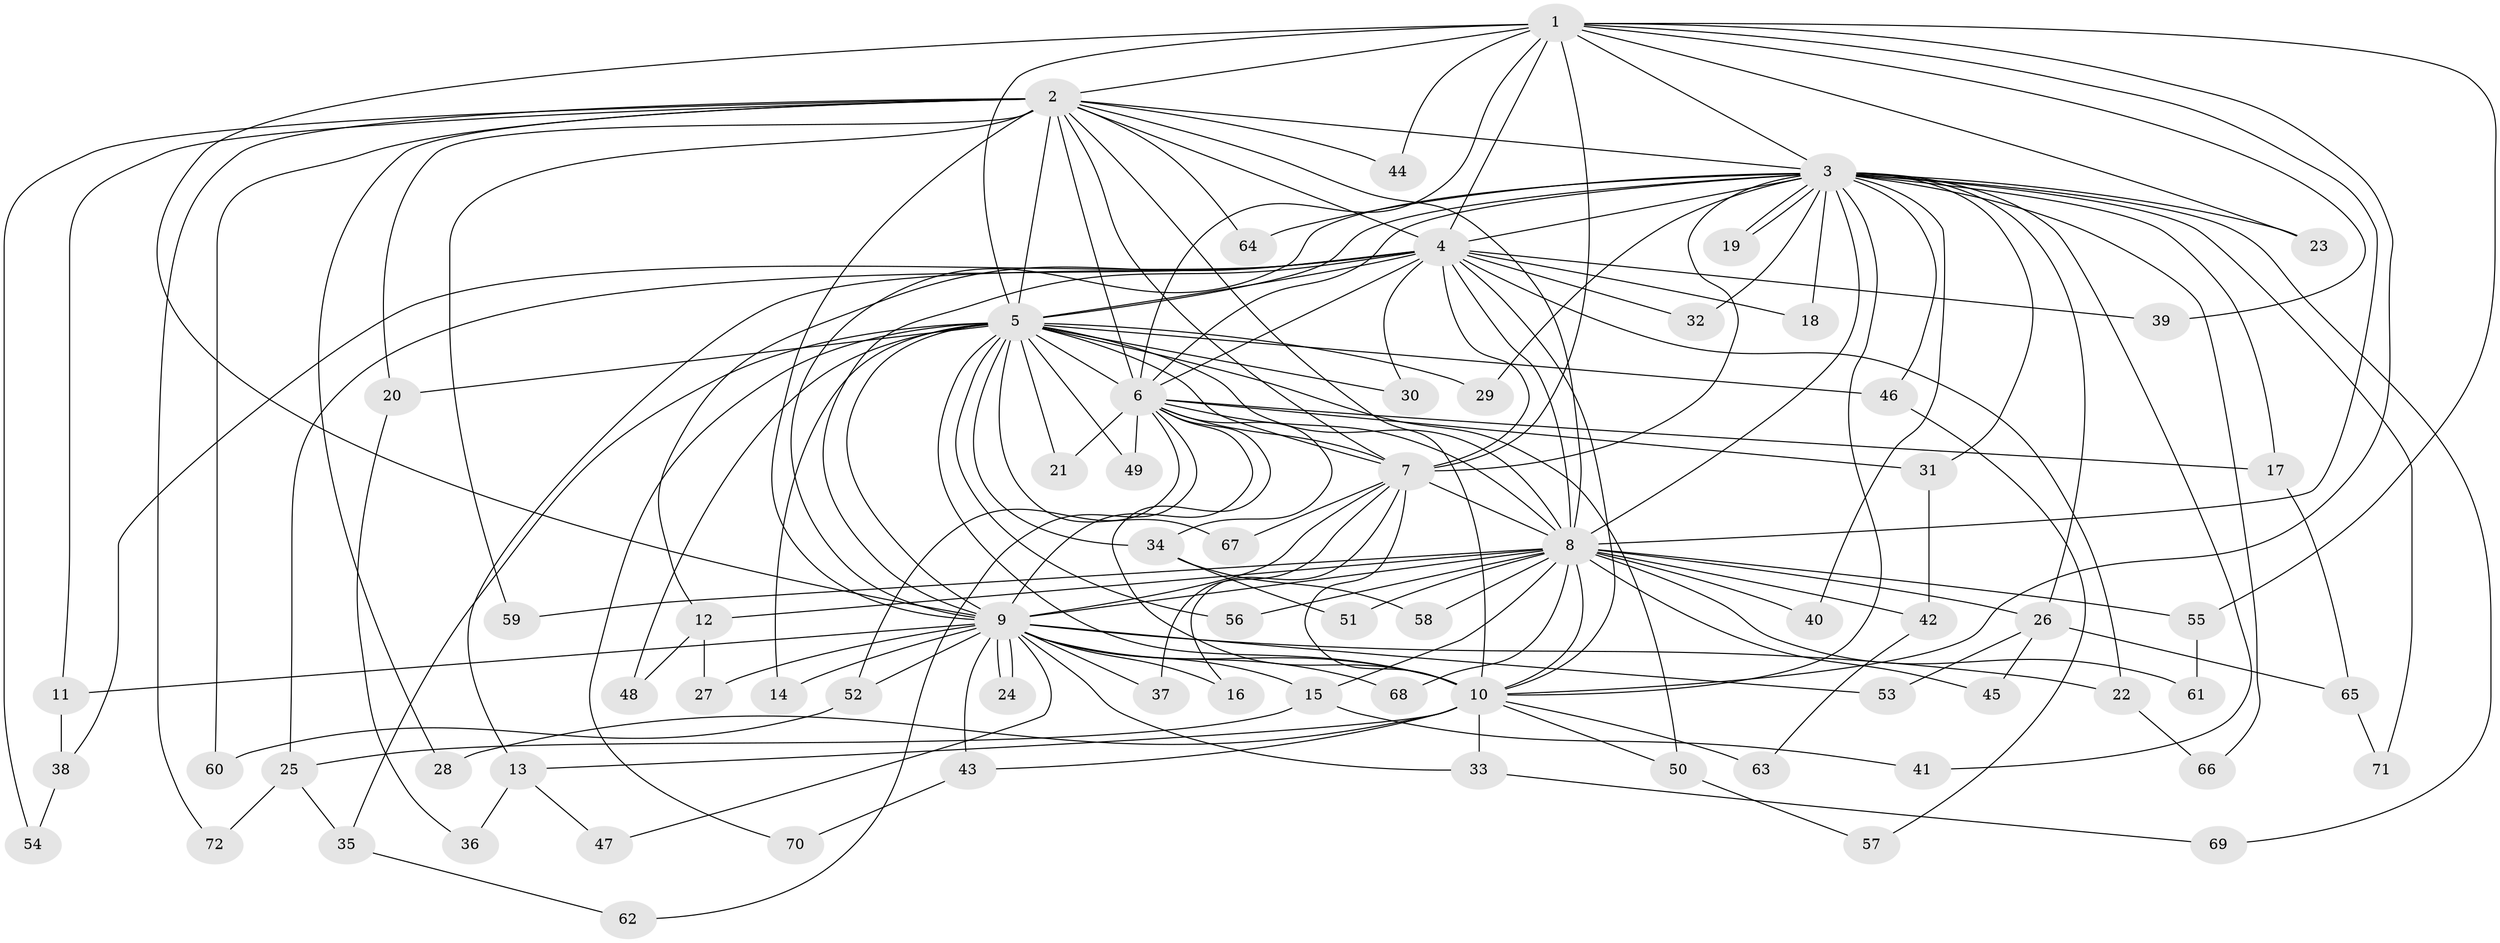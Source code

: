 // coarse degree distribution, {11: 0.027777777777777776, 13: 0.027777777777777776, 17: 0.08333333333333333, 12: 0.05555555555555555, 15: 0.027777777777777776, 3: 0.2222222222222222, 5: 0.027777777777777776, 2: 0.3888888888888889, 1: 0.08333333333333333, 4: 0.027777777777777776, 8: 0.027777777777777776}
// Generated by graph-tools (version 1.1) at 2025/49/03/04/25 22:49:34]
// undirected, 72 vertices, 169 edges
graph export_dot {
  node [color=gray90,style=filled];
  1;
  2;
  3;
  4;
  5;
  6;
  7;
  8;
  9;
  10;
  11;
  12;
  13;
  14;
  15;
  16;
  17;
  18;
  19;
  20;
  21;
  22;
  23;
  24;
  25;
  26;
  27;
  28;
  29;
  30;
  31;
  32;
  33;
  34;
  35;
  36;
  37;
  38;
  39;
  40;
  41;
  42;
  43;
  44;
  45;
  46;
  47;
  48;
  49;
  50;
  51;
  52;
  53;
  54;
  55;
  56;
  57;
  58;
  59;
  60;
  61;
  62;
  63;
  64;
  65;
  66;
  67;
  68;
  69;
  70;
  71;
  72;
  1 -- 2;
  1 -- 3;
  1 -- 4;
  1 -- 5;
  1 -- 6;
  1 -- 7;
  1 -- 8;
  1 -- 9;
  1 -- 10;
  1 -- 23;
  1 -- 39;
  1 -- 44;
  1 -- 55;
  2 -- 3;
  2 -- 4;
  2 -- 5;
  2 -- 6;
  2 -- 7;
  2 -- 8;
  2 -- 9;
  2 -- 10;
  2 -- 11;
  2 -- 20;
  2 -- 28;
  2 -- 44;
  2 -- 54;
  2 -- 59;
  2 -- 60;
  2 -- 64;
  2 -- 72;
  3 -- 4;
  3 -- 5;
  3 -- 6;
  3 -- 7;
  3 -- 8;
  3 -- 9;
  3 -- 10;
  3 -- 17;
  3 -- 18;
  3 -- 19;
  3 -- 19;
  3 -- 23;
  3 -- 26;
  3 -- 29;
  3 -- 31;
  3 -- 32;
  3 -- 40;
  3 -- 41;
  3 -- 46;
  3 -- 64;
  3 -- 66;
  3 -- 69;
  3 -- 71;
  4 -- 5;
  4 -- 6;
  4 -- 7;
  4 -- 8;
  4 -- 9;
  4 -- 10;
  4 -- 12;
  4 -- 13;
  4 -- 18;
  4 -- 22;
  4 -- 25;
  4 -- 30;
  4 -- 32;
  4 -- 38;
  4 -- 39;
  5 -- 6;
  5 -- 7;
  5 -- 8;
  5 -- 9;
  5 -- 10;
  5 -- 14;
  5 -- 20;
  5 -- 21;
  5 -- 29;
  5 -- 30;
  5 -- 34;
  5 -- 35;
  5 -- 46;
  5 -- 48;
  5 -- 49;
  5 -- 50;
  5 -- 56;
  5 -- 67;
  5 -- 70;
  6 -- 7;
  6 -- 8;
  6 -- 9;
  6 -- 10;
  6 -- 17;
  6 -- 21;
  6 -- 31;
  6 -- 34;
  6 -- 49;
  6 -- 52;
  6 -- 62;
  7 -- 8;
  7 -- 9;
  7 -- 10;
  7 -- 16;
  7 -- 37;
  7 -- 67;
  8 -- 9;
  8 -- 10;
  8 -- 12;
  8 -- 15;
  8 -- 26;
  8 -- 40;
  8 -- 42;
  8 -- 45;
  8 -- 51;
  8 -- 55;
  8 -- 56;
  8 -- 58;
  8 -- 59;
  8 -- 61;
  8 -- 68;
  9 -- 10;
  9 -- 11;
  9 -- 14;
  9 -- 15;
  9 -- 16;
  9 -- 22;
  9 -- 24;
  9 -- 24;
  9 -- 27;
  9 -- 33;
  9 -- 37;
  9 -- 43;
  9 -- 47;
  9 -- 52;
  9 -- 53;
  9 -- 68;
  10 -- 13;
  10 -- 28;
  10 -- 33;
  10 -- 43;
  10 -- 50;
  10 -- 63;
  11 -- 38;
  12 -- 27;
  12 -- 48;
  13 -- 36;
  13 -- 47;
  15 -- 25;
  15 -- 41;
  17 -- 65;
  20 -- 36;
  22 -- 66;
  25 -- 35;
  25 -- 72;
  26 -- 45;
  26 -- 53;
  26 -- 65;
  31 -- 42;
  33 -- 69;
  34 -- 51;
  34 -- 58;
  35 -- 62;
  38 -- 54;
  42 -- 63;
  43 -- 70;
  46 -- 57;
  50 -- 57;
  52 -- 60;
  55 -- 61;
  65 -- 71;
}
